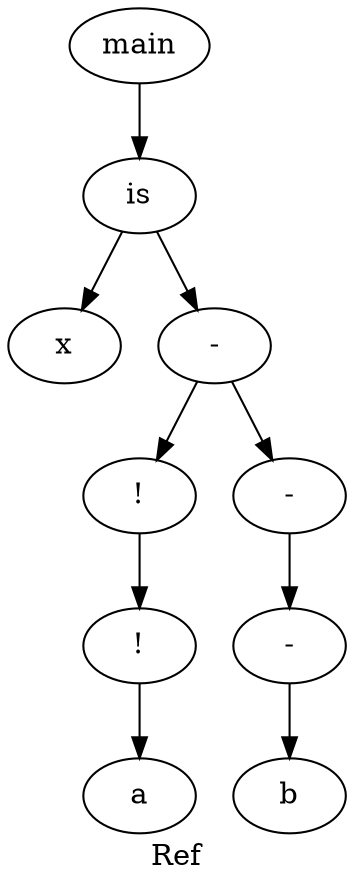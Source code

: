 digraph grafo {
  label="Ref";
  88167088652352 [ label="main" ];
  88167088652352 -> 88167088652784;
  88167088652784 [ label="is" ];
  88167088652784 -> 88167088652736;
  88167088652736 [ label="x" ];
  88167088652784 -> 88167088652688;
  88167088652688 [ label="-" ];
  88167088652688 -> 88167088652496;
  88167088652496 [ label="!" ];
  88167088652496 -> 88167088652448;
  88167088652448 [ label="!" ];
  88167088652448 -> 88167088652400;
  88167088652400 [ label="a" ];
  88167088652688 -> 88167088652640;
  88167088652640 [ label="-" ];
  88167088652640 -> 88167088652592;
  88167088652592 [ label="-" ];
  88167088652592 -> 88167088652544;
  88167088652544 [ label="b" ];
}
